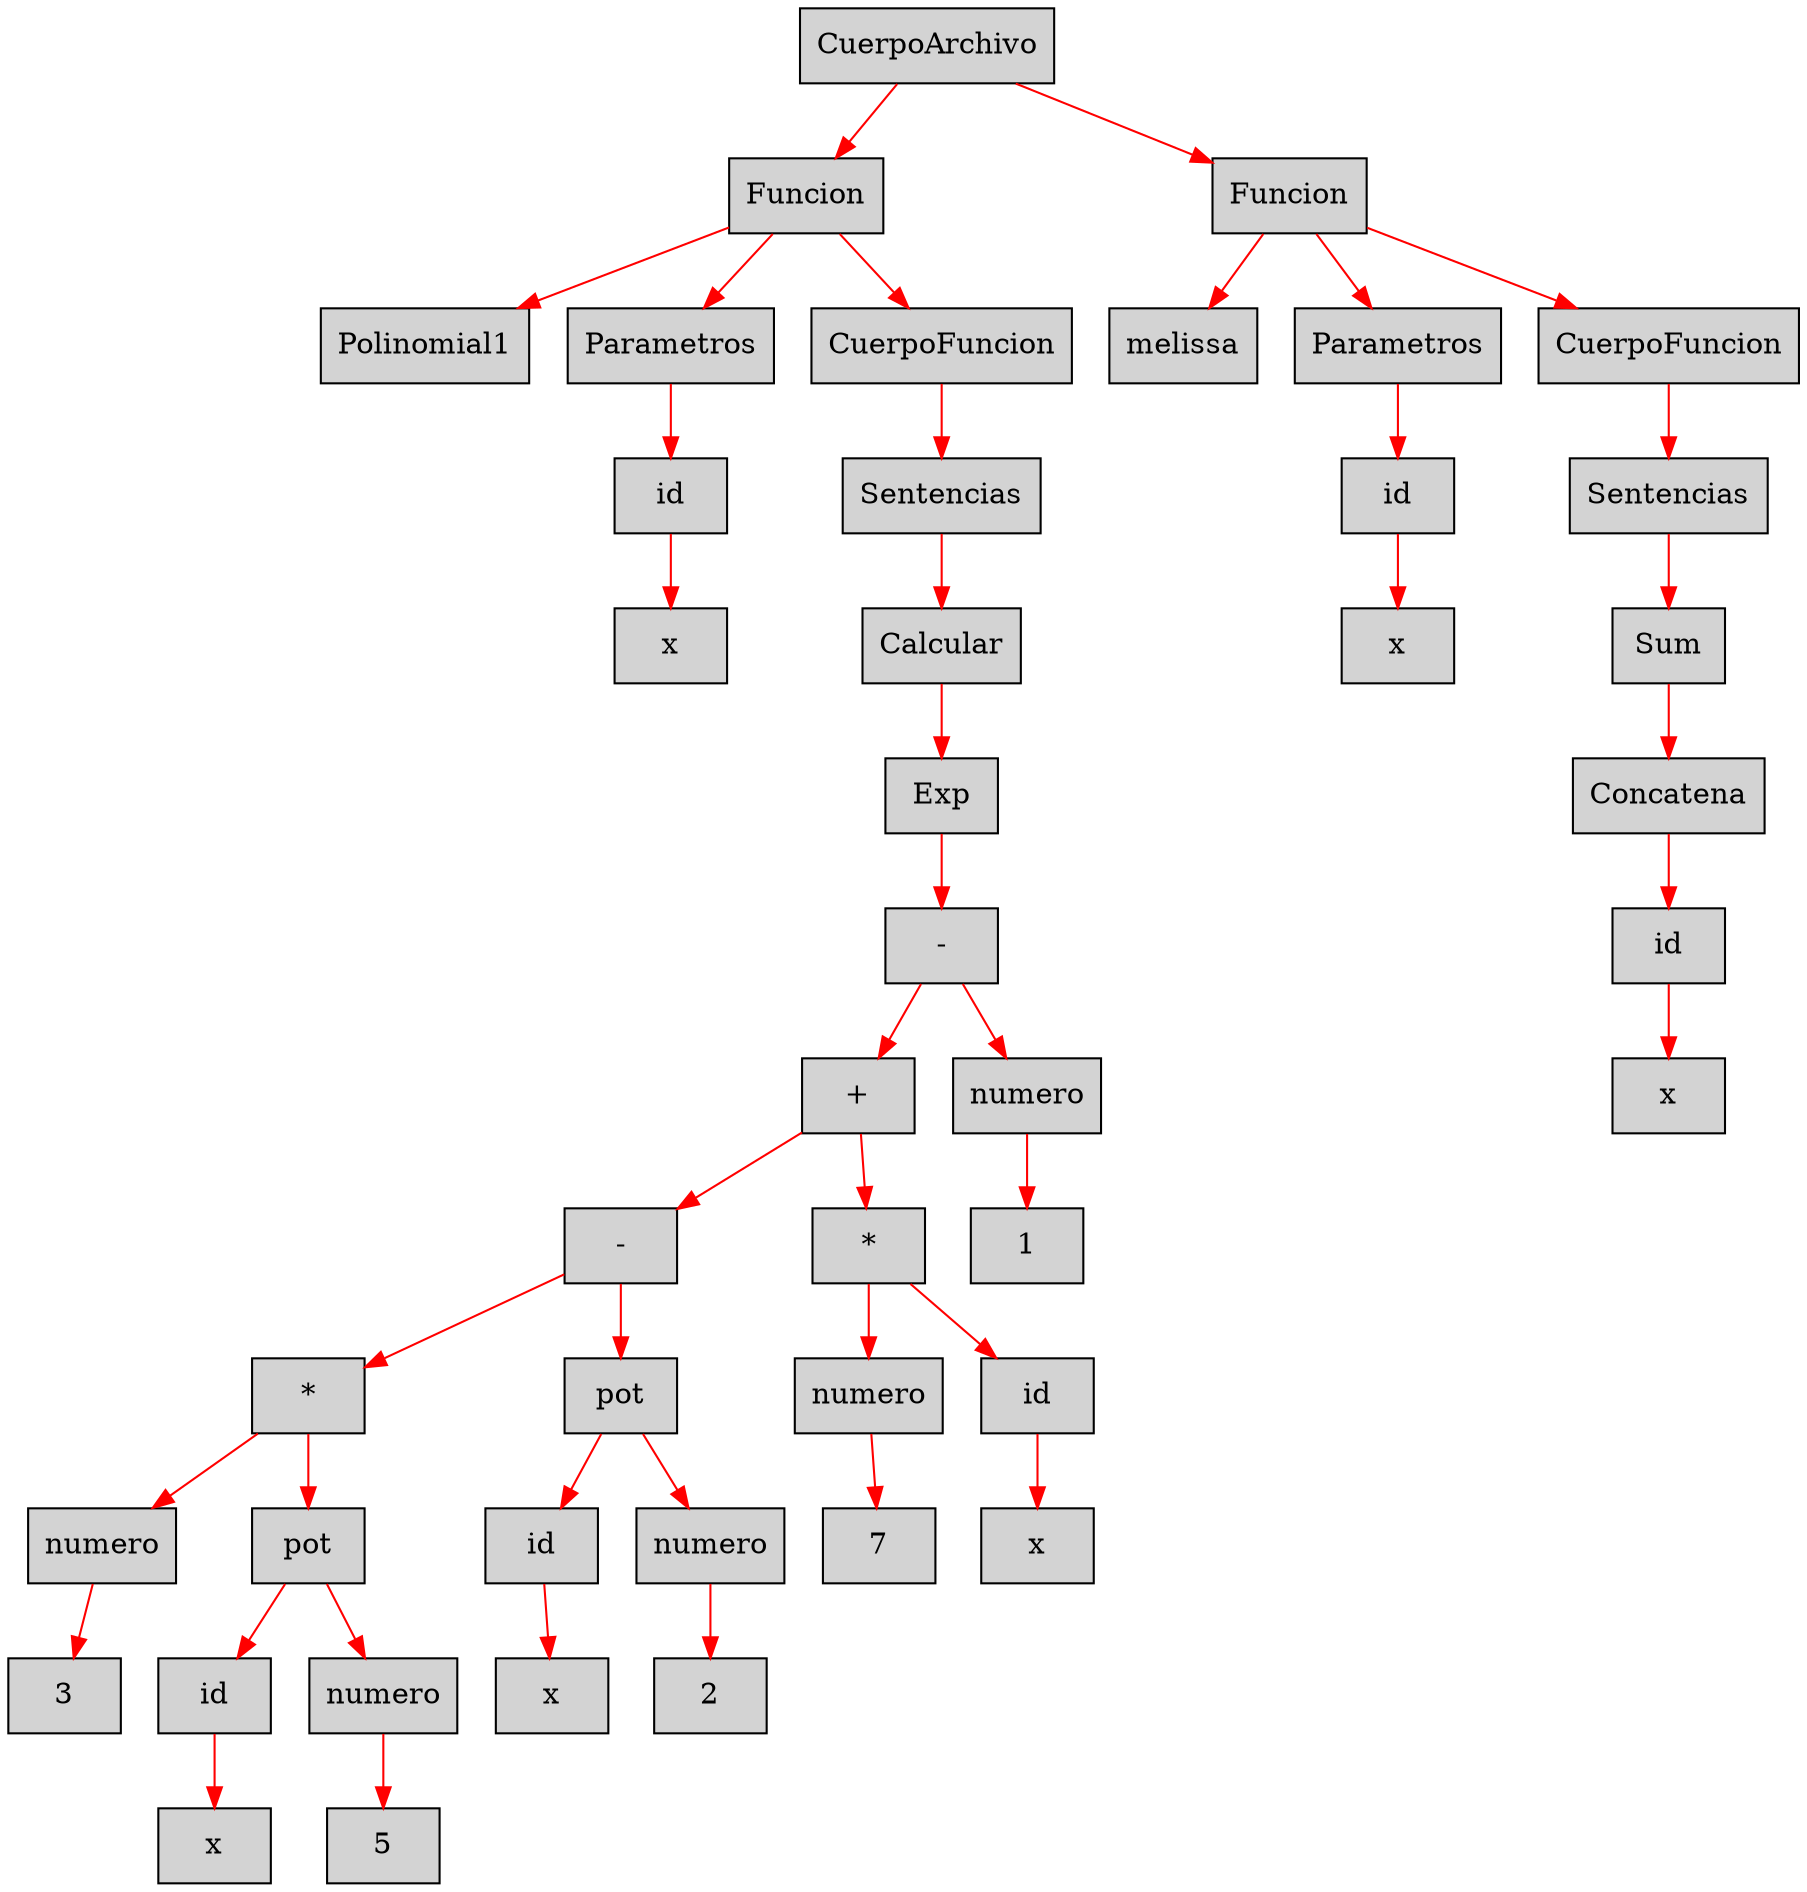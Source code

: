 digraph G {node[shape=box, style=filled]; edge[color=red]
node389872362[label="CuerpoArchivo"];
 node389872362->node1927860285;node1927860285[label="Funcion"];
 node1927860285->node2121715581;node2121715581[label="Polinomial1"];
 node1927860285->node289447382;node289447382[label="Parametros"];
 node289447382->node1633410750;node1633410750[label="id"];
 node1633410750->node1426494352;node1426494352[label="x"];
 node1927860285->node490972010;node490972010[label="CuerpoFuncion"];
 node490972010->node150483769;node150483769[label="Sentencias"];
 node150483769->node929669814;node929669814[label="Calcular"];
 node929669814->node1444036056;node1444036056[label="Exp"];
 node1444036056->node1456118915;node1456118915[label="-"];
 node1456118915->node534912152;node534912152[label="+"];
 node534912152->node1701077440;node1701077440[label="-"];
 node1701077440->node576678985;node576678985[label="*"];
 node576678985->node552849925;node552849925[label="numero"];
 node552849925->node796527711;node796527711[label="3"];
 node576678985->node1767248401;node1767248401[label="pot"];
 node1767248401->node808588886;node808588886[label="id"];
 node808588886->node250583471;node250583471[label="x"];
 node1767248401->node1904768217;node1904768217[label="numero"];
 node1904768217->node672605795;node672605795[label="5"];
 node1701077440->node146212241;node146212241[label="pot"];
 node146212241->node2062010313;node2062010313[label="id"];
 node2062010313->node1224432368;node1224432368[label="x"];
 node146212241->node1498302898;node1498302898[label="numero"];
 node1498302898->node1768244359;node1768244359[label="2"];
 node534912152->node771235821;node771235821[label="*"];
 node771235821->node1061612664;node1061612664[label="numero"];
 node1061612664->node351150587;node351150587[label="7"];
 node771235821->node1475092125;node1475092125[label="id"];
 node1475092125->node973497594;node973497594[label="x"];
 node1456118915->node850098926;node850098926[label="numero"];
 node850098926->node1462723769;node1462723769[label="1"];
 node389872362->node1610645559;node1610645559[label="Funcion"];
 node1610645559->node1772624249;node1772624249[label="melissa"];
 node1610645559->node12415656;node12415656[label="Parametros"];
 node12415656->node748405930;node748405930[label="id"];
 node748405930->node1224665142;node1224665142[label="x"];
 node1610645559->node1630815105;node1630815105[label="CuerpoFuncion"];
 node1630815105->node175592765;node175592765[label="Sentencias"];
 node175592765->node2025553485;node2025553485[label="Sum"];
 node2025553485->node1195087412;node1195087412[label="Concatena"];
 node1195087412->node80805145;node80805145[label="id"];
 node80805145->node884903427;node884903427[label="x"];

}
